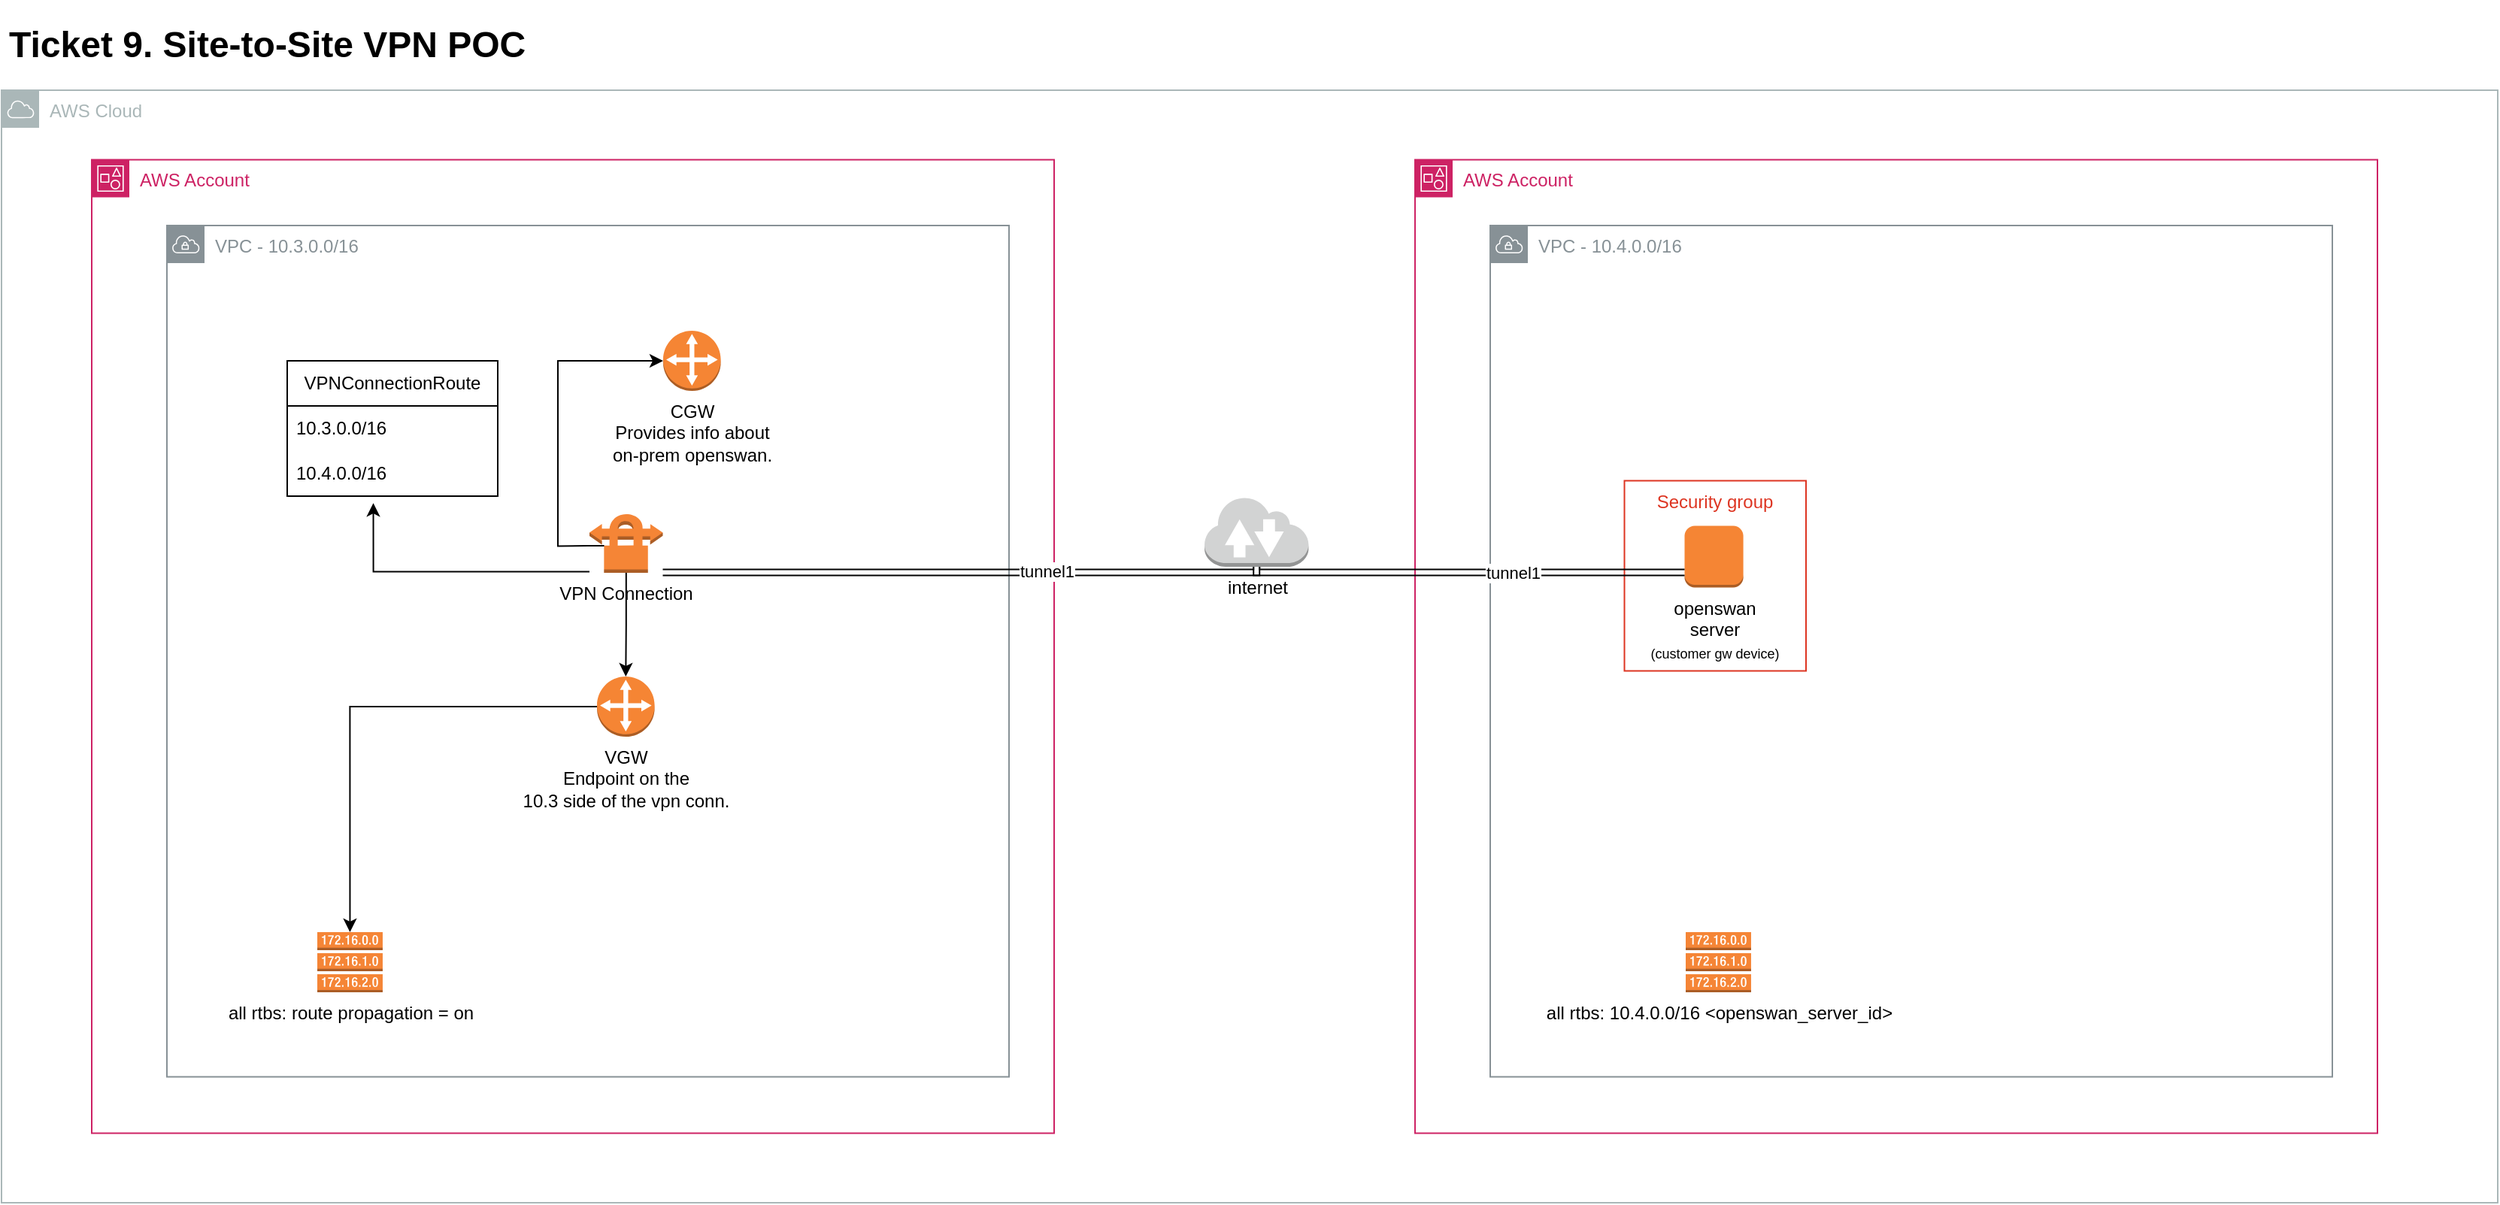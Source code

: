 <mxfile version="22.0.8" type="device">
  <diagram name="Page-1" id="bGPNsbB07bveSvlhLLx7">
    <mxGraphModel dx="1989" dy="1391" grid="1" gridSize="10" guides="1" tooltips="1" connect="1" arrows="1" fold="1" page="1" pageScale="1" pageWidth="850" pageHeight="1100" math="0" shadow="0">
      <root>
        <mxCell id="0" />
        <mxCell id="3yqzeri3uvWxeGdaNF_o-1" value="background" parent="0" />
        <mxCell id="3yqzeri3uvWxeGdaNF_o-10" value="" style="group;movable=1;resizable=1;rotatable=1;deletable=1;editable=1;locked=0;connectable=1;" parent="3yqzeri3uvWxeGdaNF_o-1" vertex="1" connectable="0">
          <mxGeometry x="10" y="190" width="1660" height="740" as="geometry" />
        </mxCell>
        <mxCell id="3yqzeri3uvWxeGdaNF_o-2" value="AWS Cloud" style="sketch=0;outlineConnect=0;gradientColor=none;html=1;whiteSpace=wrap;fontSize=12;fontStyle=0;shape=mxgraph.aws4.group;grIcon=mxgraph.aws4.group_aws_cloud;strokeColor=#AAB7B8;fillColor=none;verticalAlign=top;align=left;spacingLeft=30;fontColor=#AAB7B8;dashed=0;movable=1;resizable=1;rotatable=1;deletable=1;editable=1;locked=0;connectable=1;" parent="3yqzeri3uvWxeGdaNF_o-10" vertex="1">
          <mxGeometry width="1660" height="740" as="geometry" />
        </mxCell>
        <mxCell id="3yqzeri3uvWxeGdaNF_o-3" value="AWS Account" style="points=[[0,0],[0.25,0],[0.5,0],[0.75,0],[1,0],[1,0.25],[1,0.5],[1,0.75],[1,1],[0.75,1],[0.5,1],[0.25,1],[0,1],[0,0.75],[0,0.5],[0,0.25]];outlineConnect=0;gradientColor=none;html=1;whiteSpace=wrap;fontSize=12;fontStyle=0;container=1;pointerEvents=0;collapsible=0;recursiveResize=0;shape=mxgraph.aws4.group;grIcon=mxgraph.aws4.group_account;strokeColor=#CD2264;fillColor=none;verticalAlign=top;align=left;spacingLeft=30;fontColor=#CD2264;dashed=0;" parent="3yqzeri3uvWxeGdaNF_o-10" vertex="1">
          <mxGeometry x="60.0" y="46.25" width="640.0" height="647.5" as="geometry" />
        </mxCell>
        <mxCell id="3yqzeri3uvWxeGdaNF_o-13" value="VPC - 10.3.0.0/16" style="sketch=0;outlineConnect=0;gradientColor=none;html=1;whiteSpace=wrap;fontSize=12;fontStyle=0;shape=mxgraph.aws4.group;grIcon=mxgraph.aws4.group_vpc;strokeColor=#879196;fillColor=none;verticalAlign=top;align=left;spacingLeft=30;fontColor=#879196;dashed=0;movable=1;resizable=1;rotatable=1;deletable=1;editable=1;locked=0;connectable=1;" parent="3yqzeri3uvWxeGdaNF_o-3" vertex="1">
          <mxGeometry x="50" y="43.75" width="560" height="566.25" as="geometry" />
        </mxCell>
        <mxCell id="3yqzeri3uvWxeGdaNF_o-25" value="VPN Connection" style="outlineConnect=0;dashed=0;verticalLabelPosition=bottom;verticalAlign=top;align=center;html=1;shape=mxgraph.aws3.vpn_connection;fillColor=#F58536;gradientColor=none;" parent="3yqzeri3uvWxeGdaNF_o-3" vertex="1">
          <mxGeometry x="331" y="234.75" width="48.75" height="40" as="geometry" />
        </mxCell>
        <mxCell id="3yqzeri3uvWxeGdaNF_o-33" value="all rtbs: route propagation = on" style="outlineConnect=0;dashed=0;verticalLabelPosition=bottom;verticalAlign=top;align=center;html=1;shape=mxgraph.aws3.route_table;fillColor=#F58536;gradientColor=none;" parent="3yqzeri3uvWxeGdaNF_o-3" vertex="1">
          <mxGeometry x="150" y="513.75" width="43.48" height="40" as="geometry" />
        </mxCell>
        <mxCell id="pm4B9M8xPfH_yNTQvnyw-20" value="CGW&lt;br&gt;Provides info about &lt;br&gt;on-prem openswan." style="outlineConnect=0;dashed=0;verticalLabelPosition=bottom;verticalAlign=top;align=center;html=1;shape=mxgraph.aws3.customer_gateway;fillColor=#F58534;gradientColor=none;" vertex="1" parent="3yqzeri3uvWxeGdaNF_o-3">
          <mxGeometry x="380" y="113.75" width="38.33" height="40" as="geometry" />
        </mxCell>
        <mxCell id="pm4B9M8xPfH_yNTQvnyw-24" style="edgeStyle=orthogonalEdgeStyle;rounded=0;orthogonalLoop=1;jettySize=auto;html=1;exitX=0.2;exitY=0.55;exitDx=0;exitDy=0;exitPerimeter=0;" edge="1" parent="3yqzeri3uvWxeGdaNF_o-3" source="3yqzeri3uvWxeGdaNF_o-25" target="pm4B9M8xPfH_yNTQvnyw-20">
          <mxGeometry relative="1" as="geometry">
            <mxPoint x="330" y="243.75" as="sourcePoint" />
            <Array as="points">
              <mxPoint x="330" y="257" />
              <mxPoint x="310" y="257" />
              <mxPoint x="310" y="134" />
            </Array>
          </mxGeometry>
        </mxCell>
        <mxCell id="pm4B9M8xPfH_yNTQvnyw-25" value="VPNConnectionRoute" style="swimlane;fontStyle=0;childLayout=stackLayout;horizontal=1;startSize=30;horizontalStack=0;resizeParent=1;resizeParentMax=0;resizeLast=0;collapsible=1;marginBottom=0;whiteSpace=wrap;html=1;" vertex="1" parent="3yqzeri3uvWxeGdaNF_o-3">
          <mxGeometry x="130" y="133.75" width="140" height="90" as="geometry" />
        </mxCell>
        <mxCell id="pm4B9M8xPfH_yNTQvnyw-26" value="10.3.0.0/16" style="text;strokeColor=none;fillColor=none;align=left;verticalAlign=middle;spacingLeft=4;spacingRight=4;overflow=hidden;points=[[0,0.5],[1,0.5]];portConstraint=eastwest;rotatable=0;whiteSpace=wrap;html=1;" vertex="1" parent="pm4B9M8xPfH_yNTQvnyw-25">
          <mxGeometry y="30" width="140" height="30" as="geometry" />
        </mxCell>
        <mxCell id="pm4B9M8xPfH_yNTQvnyw-27" value="10.4.0.0/16" style="text;strokeColor=none;fillColor=none;align=left;verticalAlign=middle;spacingLeft=4;spacingRight=4;overflow=hidden;points=[[0,0.5],[1,0.5]];portConstraint=eastwest;rotatable=0;whiteSpace=wrap;html=1;" vertex="1" parent="pm4B9M8xPfH_yNTQvnyw-25">
          <mxGeometry y="60" width="140" height="30" as="geometry" />
        </mxCell>
        <mxCell id="pm4B9M8xPfH_yNTQvnyw-30" style="edgeStyle=orthogonalEdgeStyle;rounded=0;orthogonalLoop=1;jettySize=auto;html=1;entryX=0.409;entryY=1.153;entryDx=0;entryDy=0;entryPerimeter=0;" edge="1" parent="3yqzeri3uvWxeGdaNF_o-3" source="3yqzeri3uvWxeGdaNF_o-25" target="pm4B9M8xPfH_yNTQvnyw-27">
          <mxGeometry relative="1" as="geometry">
            <Array as="points">
              <mxPoint x="187" y="274" />
            </Array>
          </mxGeometry>
        </mxCell>
        <mxCell id="3yqzeri3uvWxeGdaNF_o-5" value="AWS Account" style="points=[[0,0],[0.25,0],[0.5,0],[0.75,0],[1,0],[1,0.25],[1,0.5],[1,0.75],[1,1],[0.75,1],[0.5,1],[0.25,1],[0,1],[0,0.75],[0,0.5],[0,0.25]];outlineConnect=0;gradientColor=none;html=1;whiteSpace=wrap;fontSize=12;fontStyle=0;container=1;pointerEvents=0;collapsible=0;recursiveResize=0;shape=mxgraph.aws4.group;grIcon=mxgraph.aws4.group_account;strokeColor=#CD2264;fillColor=none;verticalAlign=top;align=left;spacingLeft=30;fontColor=#CD2264;dashed=0;" parent="3yqzeri3uvWxeGdaNF_o-10" vertex="1">
          <mxGeometry x="940.0" y="46.25" width="640.0" height="647.5" as="geometry" />
        </mxCell>
        <mxCell id="3yqzeri3uvWxeGdaNF_o-14" value="VPC - 10.4.0.0/16" style="sketch=0;outlineConnect=0;gradientColor=none;html=1;whiteSpace=wrap;fontSize=12;fontStyle=0;shape=mxgraph.aws4.group;grIcon=mxgraph.aws4.group_vpc;strokeColor=#879196;fillColor=none;verticalAlign=top;align=left;spacingLeft=30;fontColor=#879196;dashed=0;movable=1;resizable=1;rotatable=1;deletable=1;editable=1;locked=0;connectable=1;" parent="3yqzeri3uvWxeGdaNF_o-5" vertex="1">
          <mxGeometry x="50" y="43.75" width="560" height="566.25" as="geometry" />
        </mxCell>
        <mxCell id="3yqzeri3uvWxeGdaNF_o-48" value="Security group" style="fillColor=none;strokeColor=#DD3522;verticalAlign=top;fontStyle=0;fontColor=#DD3522;whiteSpace=wrap;html=1;" parent="3yqzeri3uvWxeGdaNF_o-5" vertex="1">
          <mxGeometry x="139.25" y="213.5" width="120.75" height="126.5" as="geometry" />
        </mxCell>
        <mxCell id="3yqzeri3uvWxeGdaNF_o-28" value="openswan&lt;br&gt;server&lt;br&gt;&lt;font style=&quot;font-size: 9px;&quot;&gt;(customer gw device)&lt;/font&gt;" style="outlineConnect=0;dashed=0;verticalLabelPosition=bottom;verticalAlign=top;align=center;html=1;shape=mxgraph.aws3.instance;fillColor=#F58534;gradientColor=none;" parent="3yqzeri3uvWxeGdaNF_o-5" vertex="1">
          <mxGeometry x="179.25" y="243.5" width="39.05" height="41" as="geometry" />
        </mxCell>
        <mxCell id="3yqzeri3uvWxeGdaNF_o-34" value="all rtbs: 10.4.0.0/16 &amp;lt;openswan_server_id&amp;gt;" style="outlineConnect=0;dashed=0;verticalLabelPosition=bottom;verticalAlign=top;align=center;html=1;shape=mxgraph.aws3.route_table;fillColor=#F58536;gradientColor=none;" parent="3yqzeri3uvWxeGdaNF_o-5" vertex="1">
          <mxGeometry x="180.0" y="513.75" width="43.48" height="40" as="geometry" />
        </mxCell>
        <mxCell id="3yqzeri3uvWxeGdaNF_o-27" style="edgeStyle=orthogonalEdgeStyle;rounded=0;orthogonalLoop=1;jettySize=auto;html=1;shape=link;" parent="3yqzeri3uvWxeGdaNF_o-10" source="3yqzeri3uvWxeGdaNF_o-25" target="3yqzeri3uvWxeGdaNF_o-26" edge="1">
          <mxGeometry relative="1" as="geometry">
            <Array as="points">
              <mxPoint x="889.25" y="320.75" />
              <mxPoint x="889.25" y="320.75" />
            </Array>
          </mxGeometry>
        </mxCell>
        <mxCell id="3yqzeri3uvWxeGdaNF_o-31" value="tunnel1" style="edgeLabel;html=1;align=center;verticalAlign=middle;resizable=0;points=[];" parent="3yqzeri3uvWxeGdaNF_o-27" vertex="1" connectable="0">
          <mxGeometry x="0.05" y="-2" relative="1" as="geometry">
            <mxPoint x="-12" y="-3" as="offset" />
          </mxGeometry>
        </mxCell>
        <mxCell id="3yqzeri3uvWxeGdaNF_o-26" value="internet" style="outlineConnect=0;dashed=0;verticalLabelPosition=bottom;verticalAlign=top;align=center;html=1;shape=mxgraph.aws3.internet_2;fillColor=#D2D3D3;gradientColor=none;" parent="3yqzeri3uvWxeGdaNF_o-10" vertex="1">
          <mxGeometry x="800" y="270" width="69.19" height="47" as="geometry" />
        </mxCell>
        <mxCell id="3yqzeri3uvWxeGdaNF_o-30" style="edgeStyle=orthogonalEdgeStyle;rounded=0;orthogonalLoop=1;jettySize=auto;html=1;shape=link;" parent="3yqzeri3uvWxeGdaNF_o-10" source="3yqzeri3uvWxeGdaNF_o-26" target="3yqzeri3uvWxeGdaNF_o-28" edge="1">
          <mxGeometry relative="1" as="geometry">
            <Array as="points">
              <mxPoint x="1079.25" y="320.75" />
              <mxPoint x="1079.25" y="320.75" />
            </Array>
          </mxGeometry>
        </mxCell>
        <mxCell id="3yqzeri3uvWxeGdaNF_o-32" value="tunnel1" style="edgeLabel;html=1;align=center;verticalAlign=middle;resizable=0;points=[];" parent="3yqzeri3uvWxeGdaNF_o-30" vertex="1" connectable="0">
          <mxGeometry x="0.376" y="-3" relative="1" as="geometry">
            <mxPoint x="-25" y="-3" as="offset" />
          </mxGeometry>
        </mxCell>
        <mxCell id="3yqzeri3uvWxeGdaNF_o-50" value="VGW&lt;br&gt;Endpoint on the&lt;br&gt;10.3 side of the vpn conn." style="outlineConnect=0;dashed=0;verticalLabelPosition=bottom;verticalAlign=top;align=center;html=1;shape=mxgraph.aws3.customer_gateway;fillColor=#F58534;gradientColor=none;" parent="3yqzeri3uvWxeGdaNF_o-10" vertex="1">
          <mxGeometry x="396" y="390" width="38.33" height="40" as="geometry" />
        </mxCell>
        <mxCell id="pm4B9M8xPfH_yNTQvnyw-22" style="edgeStyle=orthogonalEdgeStyle;rounded=0;orthogonalLoop=1;jettySize=auto;html=1;entryX=0.5;entryY=0;entryDx=0;entryDy=0;entryPerimeter=0;" edge="1" parent="3yqzeri3uvWxeGdaNF_o-10" source="3yqzeri3uvWxeGdaNF_o-50" target="3yqzeri3uvWxeGdaNF_o-33">
          <mxGeometry relative="1" as="geometry" />
        </mxCell>
        <mxCell id="pm4B9M8xPfH_yNTQvnyw-23" style="edgeStyle=orthogonalEdgeStyle;rounded=0;orthogonalLoop=1;jettySize=auto;html=1;" edge="1" parent="3yqzeri3uvWxeGdaNF_o-10" source="3yqzeri3uvWxeGdaNF_o-25" target="3yqzeri3uvWxeGdaNF_o-50">
          <mxGeometry relative="1" as="geometry" />
        </mxCell>
        <mxCell id="1" value="vpc" style="" parent="0" />
        <mxCell id="3yqzeri3uvWxeGdaNF_o-24" value="topology" parent="0" />
        <mxCell id="3yqzeri3uvWxeGdaNF_o-40" value="title" parent="0" />
        <mxCell id="3yqzeri3uvWxeGdaNF_o-41" value="&lt;h1&gt;Ticket 9. Site-to-Site VPN POC&lt;/h1&gt;" style="text;html=1;strokeColor=none;fillColor=none;spacing=5;spacingTop=-20;whiteSpace=wrap;overflow=hidden;rounded=0;" parent="3yqzeri3uvWxeGdaNF_o-40" vertex="1">
          <mxGeometry x="10" y="140" width="830" height="40" as="geometry" />
        </mxCell>
      </root>
    </mxGraphModel>
  </diagram>
</mxfile>
